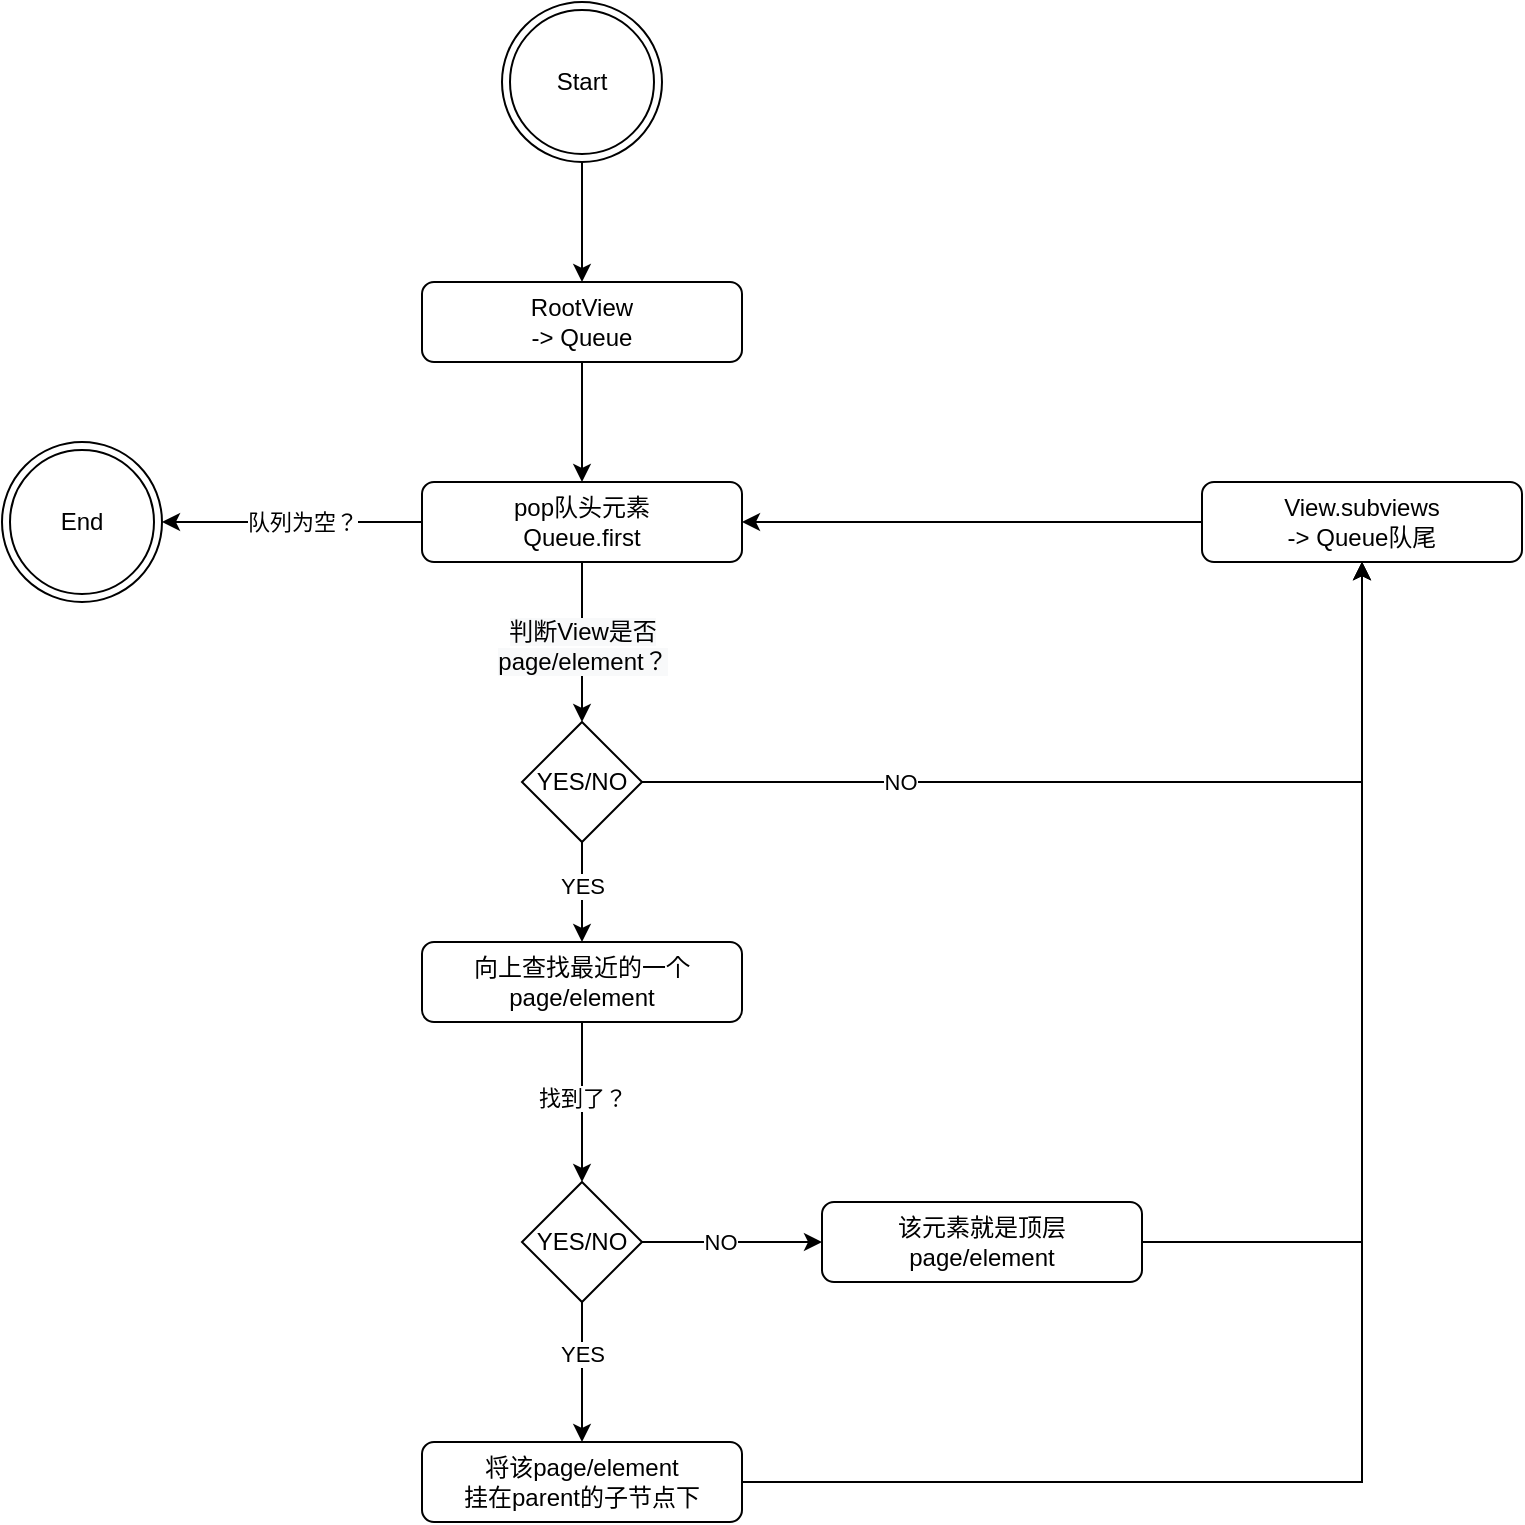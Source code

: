 <mxfile version="14.4.4" type="github">
  <diagram id="VYMUzPChVgCTFLQNsk6v" name="Page-1">
    <mxGraphModel dx="2031" dy="1131" grid="1" gridSize="10" guides="1" tooltips="1" connect="1" arrows="1" fold="1" page="1" pageScale="1" pageWidth="827" pageHeight="1169" math="0" shadow="0">
      <root>
        <mxCell id="0" />
        <mxCell id="1" parent="0" />
        <mxCell id="CzlUhov0SnCZU1POkyCt-3" style="edgeStyle=orthogonalEdgeStyle;rounded=0;orthogonalLoop=1;jettySize=auto;html=1;" parent="1" source="CzlUhov0SnCZU1POkyCt-1" target="CzlUhov0SnCZU1POkyCt-2" edge="1">
          <mxGeometry relative="1" as="geometry" />
        </mxCell>
        <mxCell id="CzlUhov0SnCZU1POkyCt-1" value="Start" style="ellipse;shape=doubleEllipse;whiteSpace=wrap;html=1;aspect=fixed;" parent="1" vertex="1">
          <mxGeometry x="270" y="60" width="80" height="80" as="geometry" />
        </mxCell>
        <mxCell id="CzlUhov0SnCZU1POkyCt-9" style="edgeStyle=orthogonalEdgeStyle;rounded=0;orthogonalLoop=1;jettySize=auto;html=1;" parent="1" source="CzlUhov0SnCZU1POkyCt-2" target="CzlUhov0SnCZU1POkyCt-4" edge="1">
          <mxGeometry relative="1" as="geometry" />
        </mxCell>
        <mxCell id="CzlUhov0SnCZU1POkyCt-2" value="RootView&lt;br&gt;-&amp;gt; Queue" style="rounded=1;whiteSpace=wrap;html=1;" parent="1" vertex="1">
          <mxGeometry x="230" y="200" width="160" height="40" as="geometry" />
        </mxCell>
        <mxCell id="CzlUhov0SnCZU1POkyCt-7" style="edgeStyle=orthogonalEdgeStyle;rounded=0;orthogonalLoop=1;jettySize=auto;html=1;" parent="1" source="CzlUhov0SnCZU1POkyCt-4" target="CzlUhov0SnCZU1POkyCt-6" edge="1">
          <mxGeometry relative="1" as="geometry" />
        </mxCell>
        <mxCell id="CzlUhov0SnCZU1POkyCt-8" value="&lt;span style=&quot;font-size: 12px ; font-family: &amp;#34;helvetica&amp;#34; ; background-color: rgb(248 , 249 , 250)&quot;&gt;判断View是否&lt;/span&gt;&lt;br style=&quot;font-size: 12px ; font-family: &amp;#34;helvetica&amp;#34; ; background-color: rgb(248 , 249 , 250)&quot;&gt;&lt;span style=&quot;font-size: 12px ; font-family: &amp;#34;helvetica&amp;#34; ; background-color: rgb(248 , 249 , 250)&quot;&gt;page/element？&lt;/span&gt;" style="edgeLabel;html=1;align=center;verticalAlign=middle;resizable=0;points=[];" parent="CzlUhov0SnCZU1POkyCt-7" vertex="1" connectable="0">
          <mxGeometry x="-0.164" y="-1" relative="1" as="geometry">
            <mxPoint x="1" y="8" as="offset" />
          </mxGeometry>
        </mxCell>
        <mxCell id="CzlUhov0SnCZU1POkyCt-36" style="edgeStyle=elbowEdgeStyle;rounded=0;orthogonalLoop=1;jettySize=auto;elbow=vertical;html=1;" parent="1" source="CzlUhov0SnCZU1POkyCt-4" target="CzlUhov0SnCZU1POkyCt-35" edge="1">
          <mxGeometry relative="1" as="geometry" />
        </mxCell>
        <mxCell id="CzlUhov0SnCZU1POkyCt-37" value="队列为空？" style="edgeLabel;html=1;align=center;verticalAlign=middle;resizable=0;points=[];" parent="CzlUhov0SnCZU1POkyCt-36" vertex="1" connectable="0">
          <mxGeometry x="0.251" relative="1" as="geometry">
            <mxPoint x="21.67" y="-0.33" as="offset" />
          </mxGeometry>
        </mxCell>
        <mxCell id="CzlUhov0SnCZU1POkyCt-4" value="pop队头元素&lt;br&gt;Queue.first" style="rounded=1;whiteSpace=wrap;html=1;" parent="1" vertex="1">
          <mxGeometry x="230" y="300" width="160" height="40" as="geometry" />
        </mxCell>
        <mxCell id="CzlUhov0SnCZU1POkyCt-11" style="rounded=0;orthogonalLoop=1;jettySize=auto;html=1;edgeStyle=elbowEdgeStyle;elbow=vertical;entryX=0.5;entryY=0;entryDx=0;entryDy=0;" parent="1" source="CzlUhov0SnCZU1POkyCt-6" target="CzlUhov0SnCZU1POkyCt-20" edge="1">
          <mxGeometry relative="1" as="geometry">
            <mxPoint x="310" y="530" as="targetPoint" />
          </mxGeometry>
        </mxCell>
        <mxCell id="CzlUhov0SnCZU1POkyCt-12" value="YES" style="edgeLabel;html=1;align=center;verticalAlign=middle;resizable=0;points=[];" parent="CzlUhov0SnCZU1POkyCt-11" vertex="1" connectable="0">
          <mxGeometry x="-0.114" relative="1" as="geometry">
            <mxPoint as="offset" />
          </mxGeometry>
        </mxCell>
        <mxCell id="CzlUhov0SnCZU1POkyCt-52" style="edgeStyle=elbowEdgeStyle;rounded=0;orthogonalLoop=1;jettySize=auto;elbow=vertical;html=1;" parent="1" source="CzlUhov0SnCZU1POkyCt-6" target="CzlUhov0SnCZU1POkyCt-16" edge="1">
          <mxGeometry relative="1" as="geometry">
            <Array as="points">
              <mxPoint x="440" y="450" />
            </Array>
          </mxGeometry>
        </mxCell>
        <mxCell id="CzlUhov0SnCZU1POkyCt-53" value="NO" style="edgeLabel;html=1;align=center;verticalAlign=middle;resizable=0;points=[];" parent="CzlUhov0SnCZU1POkyCt-52" vertex="1" connectable="0">
          <mxGeometry x="-0.453" y="1" relative="1" as="geometry">
            <mxPoint y="1" as="offset" />
          </mxGeometry>
        </mxCell>
        <mxCell id="CzlUhov0SnCZU1POkyCt-6" value="YES/NO" style="rhombus;whiteSpace=wrap;html=1;" parent="1" vertex="1">
          <mxGeometry x="280" y="420" width="60" height="60" as="geometry" />
        </mxCell>
        <mxCell id="CzlUhov0SnCZU1POkyCt-27" style="edgeStyle=elbowEdgeStyle;rounded=0;orthogonalLoop=1;jettySize=auto;elbow=vertical;html=1;" parent="1" source="CzlUhov0SnCZU1POkyCt-16" target="CzlUhov0SnCZU1POkyCt-4" edge="1">
          <mxGeometry relative="1" as="geometry" />
        </mxCell>
        <mxCell id="CzlUhov0SnCZU1POkyCt-16" value="View.subviews&lt;br&gt;-&amp;gt; Queue队尾" style="rounded=1;whiteSpace=wrap;html=1;" parent="1" vertex="1">
          <mxGeometry x="620" y="300" width="160" height="40" as="geometry" />
        </mxCell>
        <mxCell id="CzlUhov0SnCZU1POkyCt-22" style="edgeStyle=elbowEdgeStyle;rounded=0;orthogonalLoop=1;jettySize=auto;elbow=horizontal;html=1;" parent="1" source="CzlUhov0SnCZU1POkyCt-20" target="CzlUhov0SnCZU1POkyCt-21" edge="1">
          <mxGeometry relative="1" as="geometry" />
        </mxCell>
        <mxCell id="CzlUhov0SnCZU1POkyCt-24" value="找到了？" style="edgeLabel;html=1;align=center;verticalAlign=middle;resizable=0;points=[];" parent="CzlUhov0SnCZU1POkyCt-22" vertex="1" connectable="0">
          <mxGeometry x="-0.276" relative="1" as="geometry">
            <mxPoint x="-0.03" y="8.62" as="offset" />
          </mxGeometry>
        </mxCell>
        <mxCell id="CzlUhov0SnCZU1POkyCt-20" value="向上查找最近的一个&lt;br&gt;page/element" style="rounded=1;whiteSpace=wrap;html=1;" parent="1" vertex="1">
          <mxGeometry x="230" y="530" width="160" height="40" as="geometry" />
        </mxCell>
        <mxCell id="CzlUhov0SnCZU1POkyCt-26" style="edgeStyle=elbowEdgeStyle;rounded=0;orthogonalLoop=1;jettySize=auto;elbow=vertical;html=1;" parent="1" source="CzlUhov0SnCZU1POkyCt-21" target="CzlUhov0SnCZU1POkyCt-25" edge="1">
          <mxGeometry relative="1" as="geometry" />
        </mxCell>
        <mxCell id="CzlUhov0SnCZU1POkyCt-30" value="YES" style="edgeLabel;html=1;align=center;verticalAlign=middle;resizable=0;points=[];" parent="CzlUhov0SnCZU1POkyCt-26" vertex="1" connectable="0">
          <mxGeometry x="-0.379" y="1" relative="1" as="geometry">
            <mxPoint x="-1" y="4.14" as="offset" />
          </mxGeometry>
        </mxCell>
        <mxCell id="CzlUhov0SnCZU1POkyCt-31" style="edgeStyle=elbowEdgeStyle;rounded=0;orthogonalLoop=1;jettySize=auto;elbow=vertical;html=1;" parent="1" source="CzlUhov0SnCZU1POkyCt-21" target="CzlUhov0SnCZU1POkyCt-28" edge="1">
          <mxGeometry relative="1" as="geometry" />
        </mxCell>
        <mxCell id="CzlUhov0SnCZU1POkyCt-32" value="NO" style="edgeLabel;html=1;align=center;verticalAlign=middle;resizable=0;points=[];" parent="CzlUhov0SnCZU1POkyCt-31" vertex="1" connectable="0">
          <mxGeometry x="-0.149" y="-2" relative="1" as="geometry">
            <mxPoint y="-2" as="offset" />
          </mxGeometry>
        </mxCell>
        <mxCell id="CzlUhov0SnCZU1POkyCt-21" value="YES/NO" style="rhombus;whiteSpace=wrap;html=1;" parent="1" vertex="1">
          <mxGeometry x="280" y="650" width="60" height="60" as="geometry" />
        </mxCell>
        <mxCell id="CzlUhov0SnCZU1POkyCt-34" style="edgeStyle=elbowEdgeStyle;rounded=0;orthogonalLoop=1;jettySize=auto;elbow=vertical;html=1;entryX=0.5;entryY=1;entryDx=0;entryDy=0;" parent="1" source="CzlUhov0SnCZU1POkyCt-25" target="CzlUhov0SnCZU1POkyCt-16" edge="1">
          <mxGeometry relative="1" as="geometry">
            <Array as="points">
              <mxPoint x="530" y="800" />
              <mxPoint x="600" y="870" />
              <mxPoint x="510" y="900" />
            </Array>
          </mxGeometry>
        </mxCell>
        <mxCell id="CzlUhov0SnCZU1POkyCt-25" value="将该page/element&lt;br&gt;挂在parent的子节点下" style="rounded=1;whiteSpace=wrap;html=1;" parent="1" vertex="1">
          <mxGeometry x="230" y="780" width="160" height="40" as="geometry" />
        </mxCell>
        <mxCell id="CzlUhov0SnCZU1POkyCt-33" style="edgeStyle=elbowEdgeStyle;rounded=0;orthogonalLoop=1;jettySize=auto;elbow=vertical;html=1;entryX=0.5;entryY=1;entryDx=0;entryDy=0;" parent="1" source="CzlUhov0SnCZU1POkyCt-28" target="CzlUhov0SnCZU1POkyCt-16" edge="1">
          <mxGeometry relative="1" as="geometry">
            <Array as="points">
              <mxPoint x="600" y="680" />
              <mxPoint x="640" y="750" />
              <mxPoint x="660" y="800" />
            </Array>
          </mxGeometry>
        </mxCell>
        <mxCell id="CzlUhov0SnCZU1POkyCt-28" value="该元素就是顶层&lt;br&gt;page/element" style="rounded=1;whiteSpace=wrap;html=1;" parent="1" vertex="1">
          <mxGeometry x="430" y="660" width="160" height="40" as="geometry" />
        </mxCell>
        <mxCell id="CzlUhov0SnCZU1POkyCt-35" value="End" style="ellipse;shape=doubleEllipse;whiteSpace=wrap;html=1;aspect=fixed;" parent="1" vertex="1">
          <mxGeometry x="20" y="280" width="80" height="80" as="geometry" />
        </mxCell>
      </root>
    </mxGraphModel>
  </diagram>
</mxfile>
